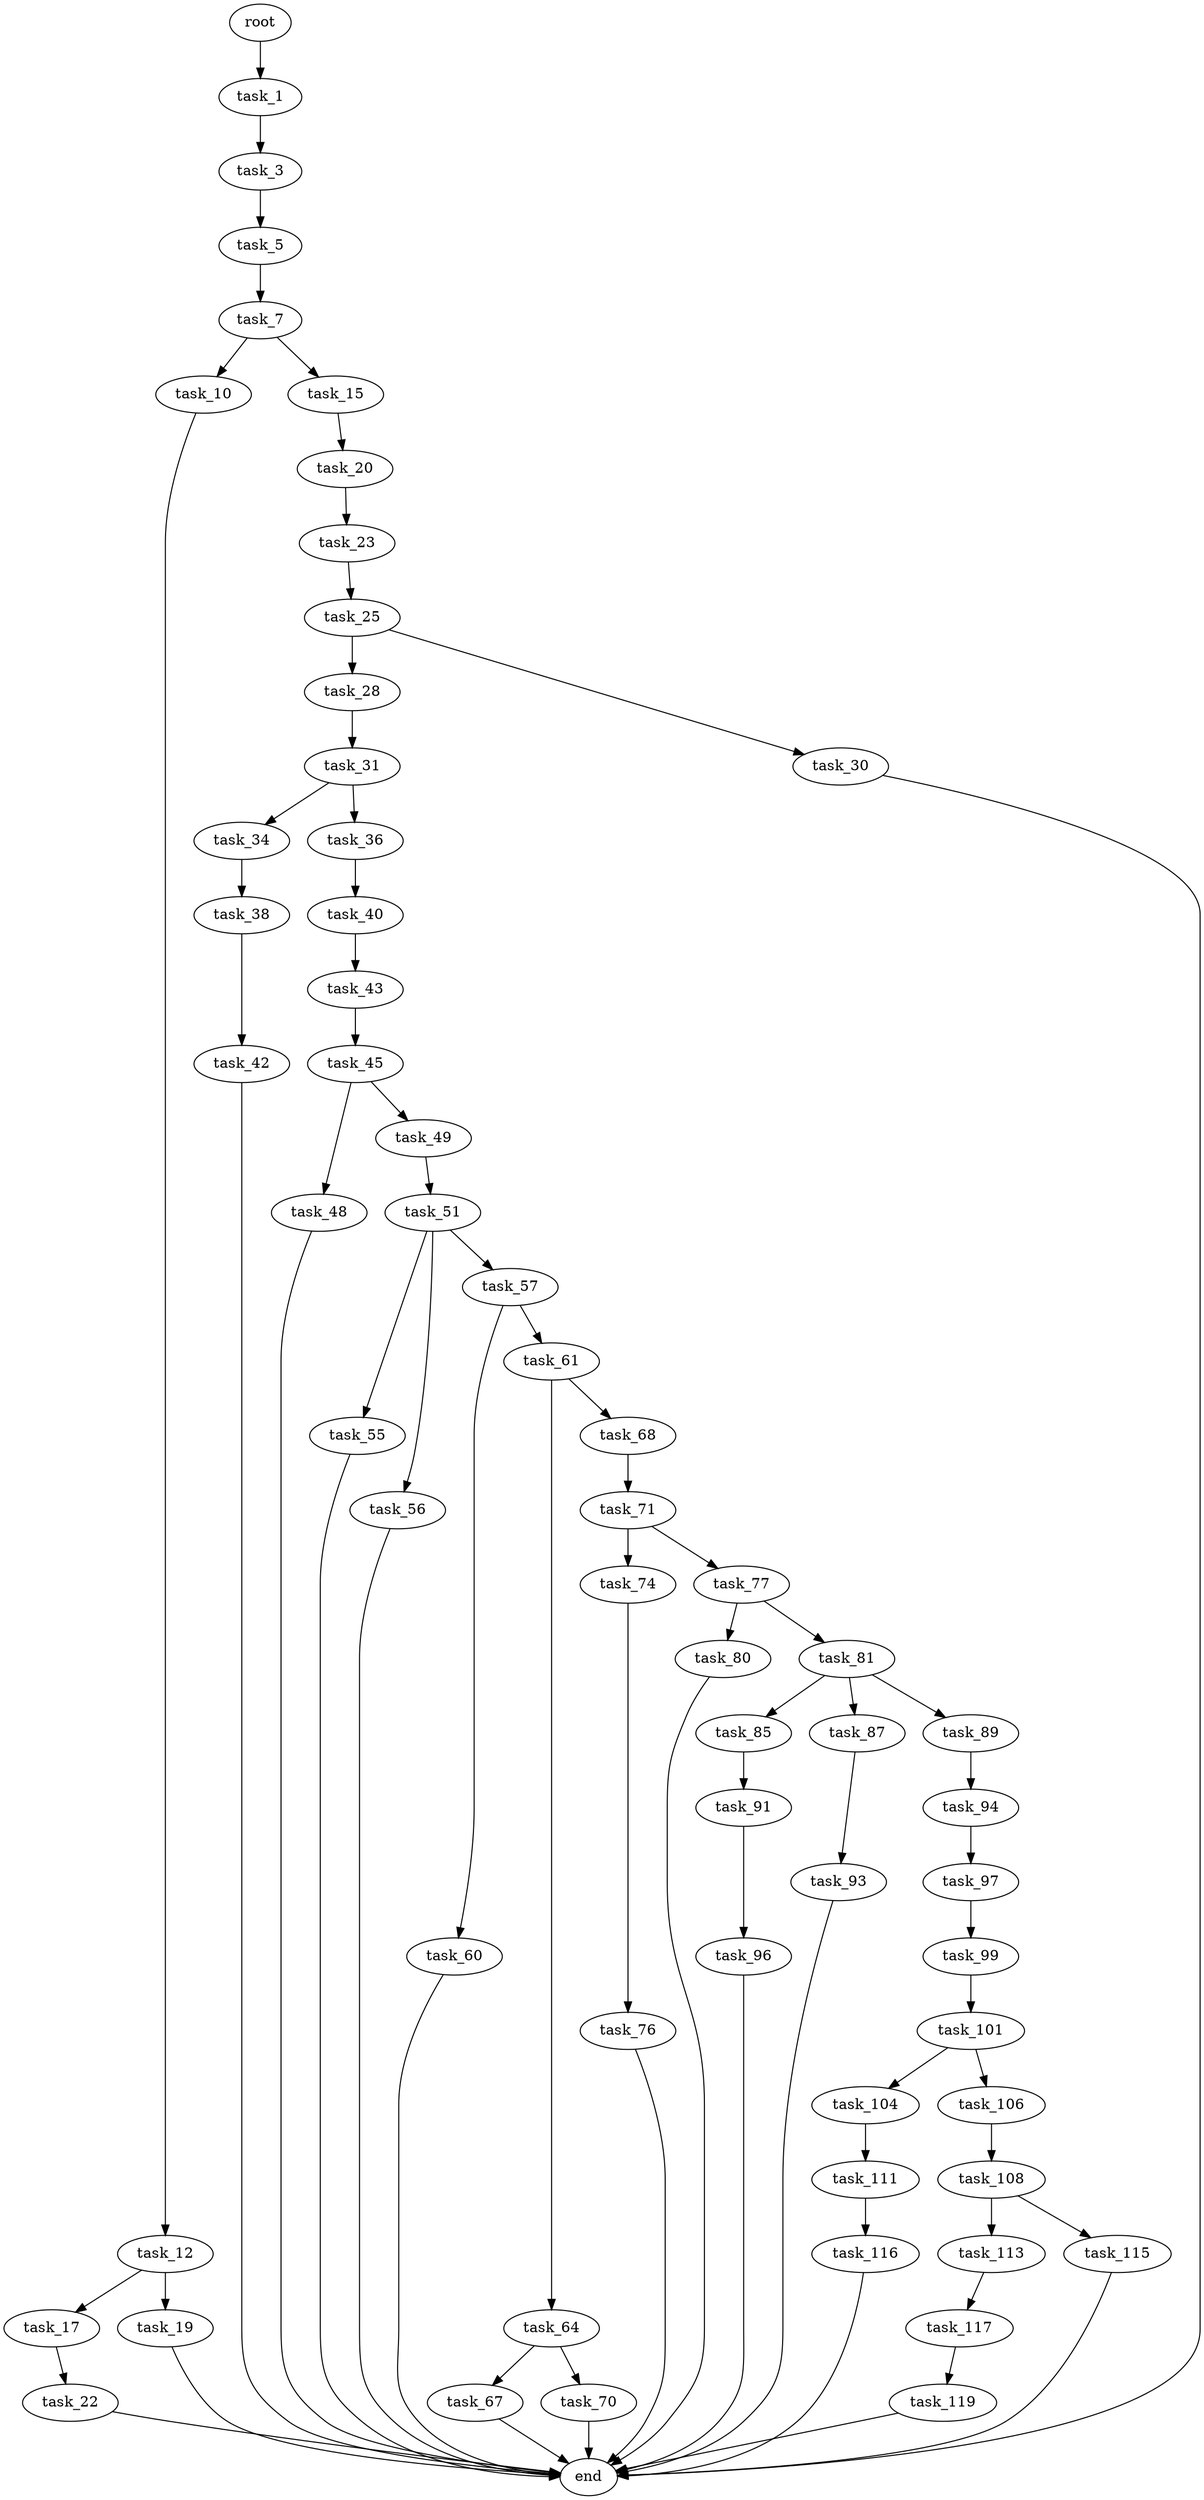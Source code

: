 digraph G {
  root [size="0.000000"];
  task_1 [size="316514066323.000000"];
  task_3 [size="368293445632.000000"];
  task_5 [size="6813392862.000000"];
  task_7 [size="14657071489.000000"];
  task_10 [size="15127839049.000000"];
  task_12 [size="13770385875.000000"];
  task_15 [size="424181680553.000000"];
  task_17 [size="150680406050.000000"];
  task_19 [size="776090420645.000000"];
  task_20 [size="41350888391.000000"];
  task_22 [size="68719476736.000000"];
  task_23 [size="695350266.000000"];
  task_25 [size="1463948681.000000"];
  task_28 [size="6184804827.000000"];
  task_30 [size="178028580653.000000"];
  task_31 [size="455208279063.000000"];
  task_34 [size="1021677611.000000"];
  task_36 [size="5782612336.000000"];
  task_38 [size="1073741824000.000000"];
  task_40 [size="134217728000.000000"];
  task_42 [size="8589934592.000000"];
  task_43 [size="7112285301.000000"];
  task_45 [size="228677305039.000000"];
  task_48 [size="368293445632.000000"];
  task_49 [size="248067000063.000000"];
  task_51 [size="1073741824000.000000"];
  task_55 [size="361350543948.000000"];
  task_56 [size="905124122565.000000"];
  task_57 [size="4770394057.000000"];
  task_60 [size="382326111223.000000"];
  task_61 [size="39280377619.000000"];
  task_64 [size="134217728000.000000"];
  task_67 [size="1073741824000.000000"];
  task_68 [size="4307252937.000000"];
  task_70 [size="8589934592.000000"];
  task_71 [size="10757590817.000000"];
  task_74 [size="1297551129.000000"];
  task_76 [size="95557860047.000000"];
  task_77 [size="106695272247.000000"];
  task_80 [size="360112842168.000000"];
  task_81 [size="6767783610.000000"];
  task_85 [size="29375266659.000000"];
  task_87 [size="8589934592.000000"];
  task_89 [size="231928233984.000000"];
  task_91 [size="1094975174441.000000"];
  task_93 [size="5440940033.000000"];
  task_94 [size="231928233984.000000"];
  task_96 [size="1073741824000.000000"];
  task_97 [size="28991029248.000000"];
  task_99 [size="84925037306.000000"];
  task_101 [size="8589934592.000000"];
  task_104 [size="239852863090.000000"];
  task_106 [size="31399268081.000000"];
  task_108 [size="782757789696.000000"];
  task_111 [size="110470409582.000000"];
  task_113 [size="134217728000.000000"];
  task_115 [size="7942587580.000000"];
  task_116 [size="10358305239.000000"];
  task_117 [size="2845981999.000000"];
  task_119 [size="532376528966.000000"];
  end [size="0.000000"];

  root -> task_1 [size="1.000000"];
  task_1 -> task_3 [size="209715200.000000"];
  task_3 -> task_5 [size="411041792.000000"];
  task_5 -> task_7 [size="536870912.000000"];
  task_7 -> task_10 [size="679477248.000000"];
  task_7 -> task_15 [size="679477248.000000"];
  task_10 -> task_12 [size="411041792.000000"];
  task_12 -> task_17 [size="679477248.000000"];
  task_12 -> task_19 [size="679477248.000000"];
  task_15 -> task_20 [size="679477248.000000"];
  task_17 -> task_22 [size="411041792.000000"];
  task_19 -> end [size="1.000000"];
  task_20 -> task_23 [size="838860800.000000"];
  task_22 -> end [size="1.000000"];
  task_23 -> task_25 [size="33554432.000000"];
  task_25 -> task_28 [size="33554432.000000"];
  task_25 -> task_30 [size="33554432.000000"];
  task_28 -> task_31 [size="536870912.000000"];
  task_30 -> end [size="1.000000"];
  task_31 -> task_34 [size="536870912.000000"];
  task_31 -> task_36 [size="536870912.000000"];
  task_34 -> task_38 [size="33554432.000000"];
  task_36 -> task_40 [size="209715200.000000"];
  task_38 -> task_42 [size="838860800.000000"];
  task_40 -> task_43 [size="209715200.000000"];
  task_42 -> end [size="1.000000"];
  task_43 -> task_45 [size="301989888.000000"];
  task_45 -> task_48 [size="301989888.000000"];
  task_45 -> task_49 [size="301989888.000000"];
  task_48 -> end [size="1.000000"];
  task_49 -> task_51 [size="209715200.000000"];
  task_51 -> task_55 [size="838860800.000000"];
  task_51 -> task_56 [size="838860800.000000"];
  task_51 -> task_57 [size="838860800.000000"];
  task_55 -> end [size="1.000000"];
  task_56 -> end [size="1.000000"];
  task_57 -> task_60 [size="301989888.000000"];
  task_57 -> task_61 [size="301989888.000000"];
  task_60 -> end [size="1.000000"];
  task_61 -> task_64 [size="75497472.000000"];
  task_61 -> task_68 [size="75497472.000000"];
  task_64 -> task_67 [size="209715200.000000"];
  task_64 -> task_70 [size="209715200.000000"];
  task_67 -> end [size="1.000000"];
  task_68 -> task_71 [size="75497472.000000"];
  task_70 -> end [size="1.000000"];
  task_71 -> task_74 [size="679477248.000000"];
  task_71 -> task_77 [size="679477248.000000"];
  task_74 -> task_76 [size="75497472.000000"];
  task_76 -> end [size="1.000000"];
  task_77 -> task_80 [size="134217728.000000"];
  task_77 -> task_81 [size="134217728.000000"];
  task_80 -> end [size="1.000000"];
  task_81 -> task_85 [size="209715200.000000"];
  task_81 -> task_87 [size="209715200.000000"];
  task_81 -> task_89 [size="209715200.000000"];
  task_85 -> task_91 [size="536870912.000000"];
  task_87 -> task_93 [size="33554432.000000"];
  task_89 -> task_94 [size="301989888.000000"];
  task_91 -> task_96 [size="679477248.000000"];
  task_93 -> end [size="1.000000"];
  task_94 -> task_97 [size="301989888.000000"];
  task_96 -> end [size="1.000000"];
  task_97 -> task_99 [size="75497472.000000"];
  task_99 -> task_101 [size="75497472.000000"];
  task_101 -> task_104 [size="33554432.000000"];
  task_101 -> task_106 [size="33554432.000000"];
  task_104 -> task_111 [size="301989888.000000"];
  task_106 -> task_108 [size="33554432.000000"];
  task_108 -> task_113 [size="679477248.000000"];
  task_108 -> task_115 [size="679477248.000000"];
  task_111 -> task_116 [size="75497472.000000"];
  task_113 -> task_117 [size="209715200.000000"];
  task_115 -> end [size="1.000000"];
  task_116 -> end [size="1.000000"];
  task_117 -> task_119 [size="75497472.000000"];
  task_119 -> end [size="1.000000"];
}

